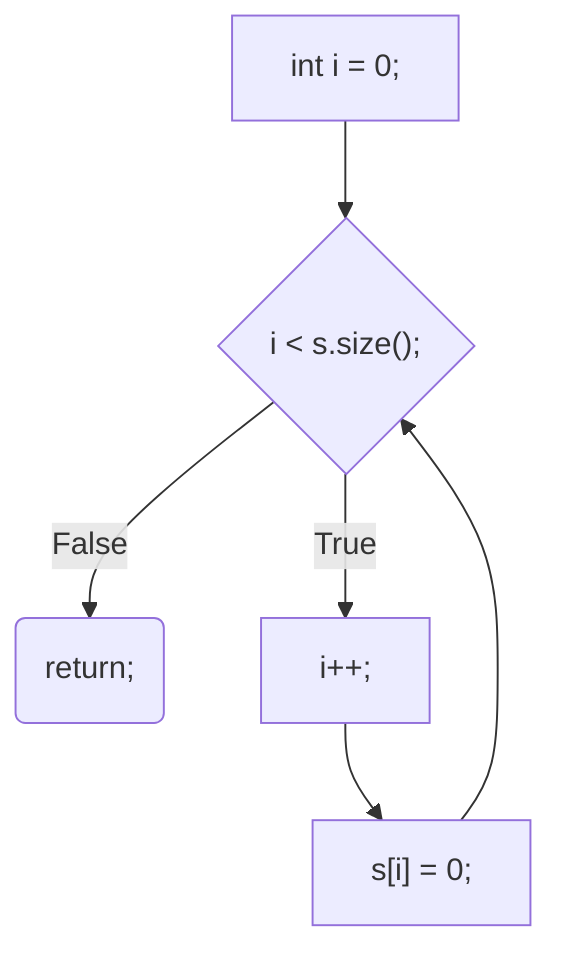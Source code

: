 graph TD
    A["int i = 0;"]     -->         B
    B{"i < s.size();"}
    B                   --False-->  E
    E("return;")
    B                   --True-->   C
    C["i++;"]           -->         D
    D["s[i] = 0;"]      -->         B